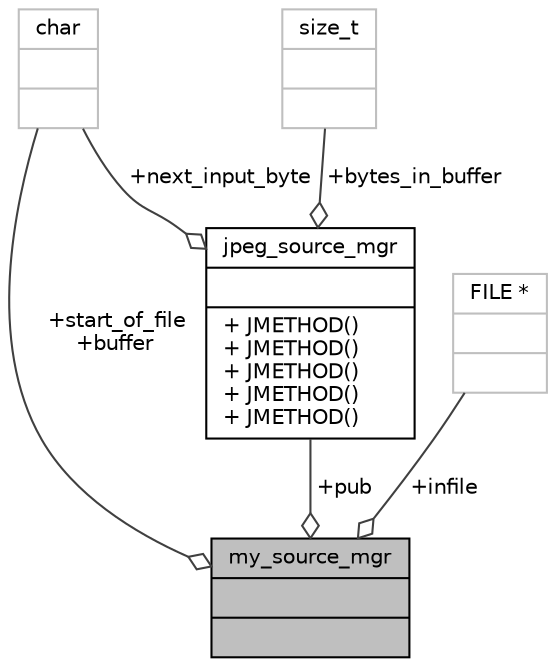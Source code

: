 digraph "my_source_mgr"
{
 // LATEX_PDF_SIZE
  bgcolor="transparent";
  edge [fontname="Helvetica",fontsize="10",labelfontname="Helvetica",labelfontsize="10"];
  node [fontname="Helvetica",fontsize="10",shape=record];
  Node1 [label="{my_source_mgr\n||}",height=0.2,width=0.4,color="black", fillcolor="grey75", style="filled", fontcolor="black",tooltip=" "];
  Node2 -> Node1 [color="grey25",fontsize="10",style="solid",label=" +pub" ,arrowhead="odiamond"];
  Node2 [label="{jpeg_source_mgr\n||+ JMETHOD()\l+ JMETHOD()\l+ JMETHOD()\l+ JMETHOD()\l+ JMETHOD()\l}",height=0.2,width=0.4,color="black",URL="$structjpeg__source__mgr.html",tooltip=" "];
  Node3 -> Node2 [color="grey25",fontsize="10",style="solid",label=" +next_input_byte" ,arrowhead="odiamond"];
  Node3 [label="{char\n||}",height=0.2,width=0.4,color="grey75",tooltip=" "];
  Node4 -> Node2 [color="grey25",fontsize="10",style="solid",label=" +bytes_in_buffer" ,arrowhead="odiamond"];
  Node4 [label="{size_t\n||}",height=0.2,width=0.4,color="grey75",tooltip=" "];
  Node3 -> Node1 [color="grey25",fontsize="10",style="solid",label=" +start_of_file\n+buffer" ,arrowhead="odiamond"];
  Node5 -> Node1 [color="grey25",fontsize="10",style="solid",label=" +infile" ,arrowhead="odiamond"];
  Node5 [label="{FILE *\n||}",height=0.2,width=0.4,color="grey75",tooltip=" "];
}

